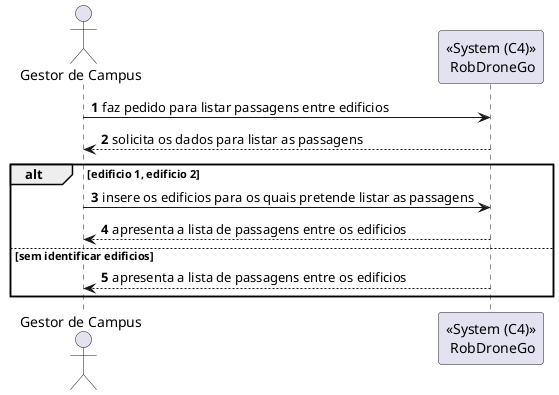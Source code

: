 @startuml
autonumber
actor "Gestor de Campus"


"Gestor de Campus" -> "<<System (C4)>>\n RobDroneGo" : faz pedido para listar passagens entre edificios

"<<System (C4)>>\n RobDroneGo" --> "Gestor de Campus" : solicita os dados para listar as passagens

alt edificio 1, edificio 2

"Gestor de Campus" -> "<<System (C4)>>\n RobDroneGo" : insere os edificios para os quais pretende listar as passagens

"<<System (C4)>>\n RobDroneGo" --> "Gestor de Campus" : apresenta a lista de passagens entre os edificios

else  sem identificar edificios 

"<<System (C4)>>\n RobDroneGo" --> "Gestor de Campus" : apresenta a lista de passagens entre os edificios


end alt 


@enduml